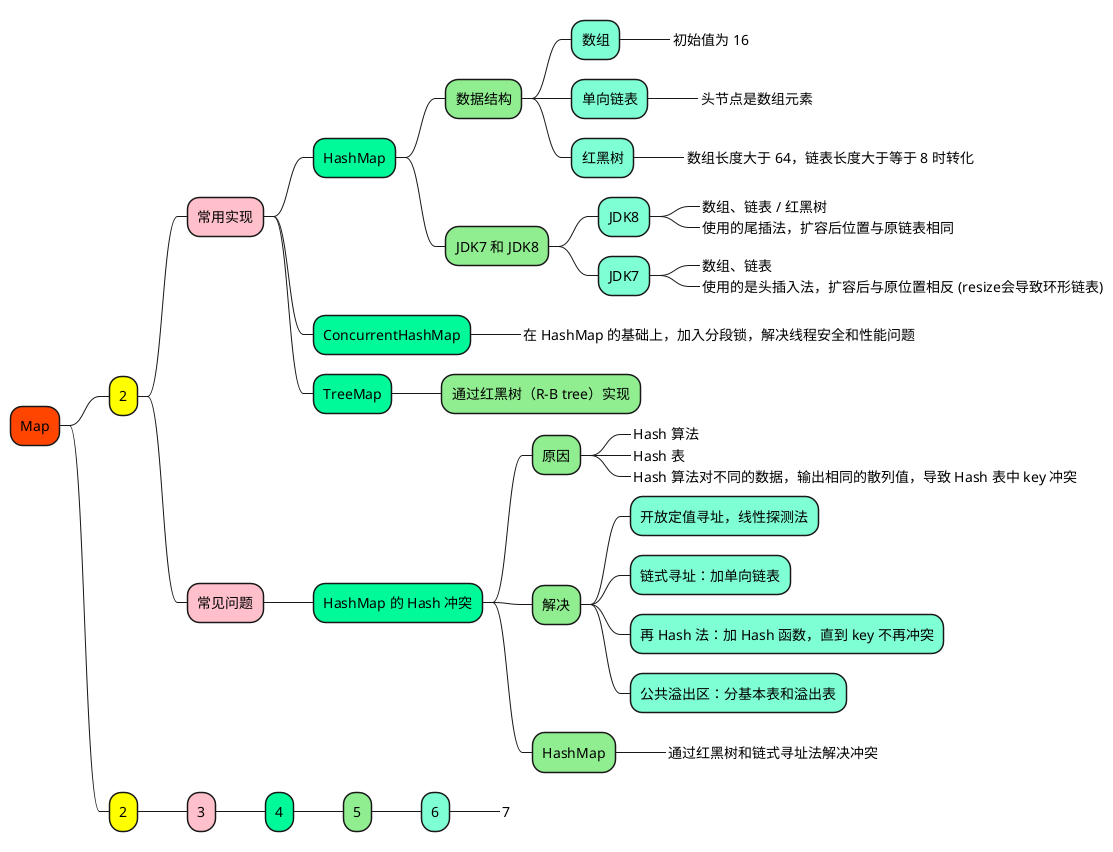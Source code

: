 @startmindmap

+[#OrangeRed] Map

++[#yellow] 2

+++[#Pink] 常用实现

++++[#MediumSpringGreen] HashMap

+++++[#LightGreen] 数据结构
++++++[#Aquamarine] 数组
+++++++[#Aquamarine]_ 初始值为 16
++++++[#Aquamarine] 单向链表
+++++++[#Aquamarine]_ 头节点是数组元素
++++++[#Aquamarine] 红黑树
+++++++[#Aquamarine]_ 数组长度大于 64，链表长度大于等于 8 时转化

+++++[#LightGreen] JDK7 和 JDK8
++++++[#Aquamarine] JDK8
+++++++[#Aquamarine]_ 数组、链表 / 红黑树
+++++++[#Aquamarine]_ 使用的尾插法，扩容后位置与原链表相同
++++++[#Aquamarine] JDK7
+++++++[#Aquamarine]_ 数组、链表
+++++++[#Aquamarine]_ 使用的是头插入法，扩容后与原位置相反 (resize会导致环形链表)


++++[#MediumSpringGreen] ConcurrentHashMap
+++++[#MediumSpringGreen]_ 在 HashMap 的基础上，加入分段锁，解决线程安全和性能问题

++++[#MediumSpringGreen] TreeMap
+++++[#LightGreen] 通过红黑树（R-B tree）实现


+++[#Pink] 常见问题

++++[#MediumSpringGreen] HashMap 的 Hash 冲突

+++++[#LightGreen] 原因
++++++[#Aquamarine]_ Hash 算法
++++++[#Aquamarine]_ Hash 表
++++++[#Aquamarine]_ Hash 算法对不同的数据，输出相同的散列值，导致 Hash 表中 key 冲突

+++++[#LightGreen] 解决
++++++[#Aquamarine] 开放定值寻址，线性探测法
++++++[#Aquamarine] 链式寻址：加单向链表
++++++[#Aquamarine] 再 Hash 法：加 Hash 函数，直到 key 不再冲突
++++++[#Aquamarine] 公共溢出区：分基本表和溢出表

+++++[#LightGreen] HashMap
++++++[#Aquamarine]_ 通过红黑树和链式寻址法解决冲突



++[#yellow] 2

+++[#Pink] 3

++++[#MediumSpringGreen] 4
+++++[#LightGreen] 5
++++++[#Aquamarine] 6
+++++++[#Aquamarine]_ 7


@endmindmap